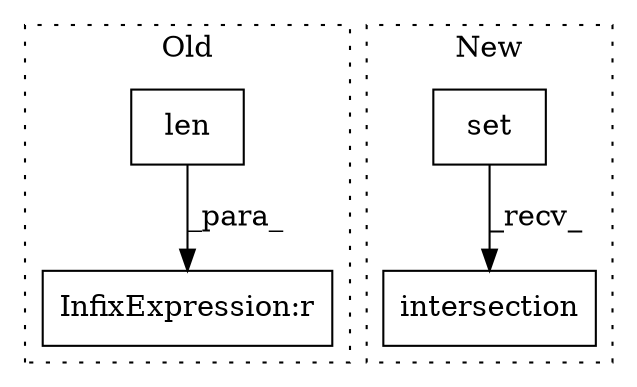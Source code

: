 digraph G {
subgraph cluster0 {
1 [label="len" a="32" s="5379,5396" l="4,1" shape="box"];
3 [label="InfixExpression:r" a="27" s="5397" l="4" shape="box"];
label = "Old";
style="dotted";
}
subgraph cluster1 {
2 [label="intersection" a="32" s="4575,4603" l="13,1" shape="box"];
4 [label="set" a="32" s="4397,4433" l="4,1" shape="box"];
label = "New";
style="dotted";
}
1 -> 3 [label="_para_"];
4 -> 2 [label="_recv_"];
}
